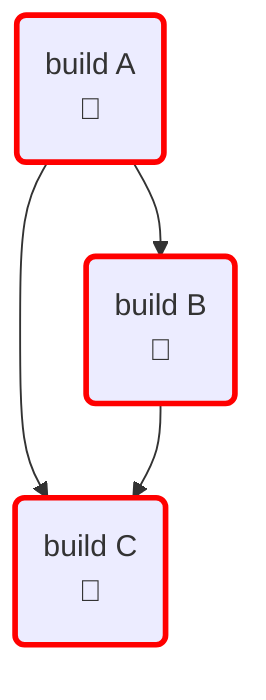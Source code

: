 flowchart TD
classDef forced stroke:red,stroke-width:3px
classDef used stroke:orange,stroke-width:3px
classDef selected stroke:black,stroke-width:3px
A:build("build A
 👀")
B:build("build B
 👀")
C:build("build C
 👀")
A:build --> B:build
A:build --> C:build
class A:build forced
B:build --> C:build
class B:build forced
class C:build forced